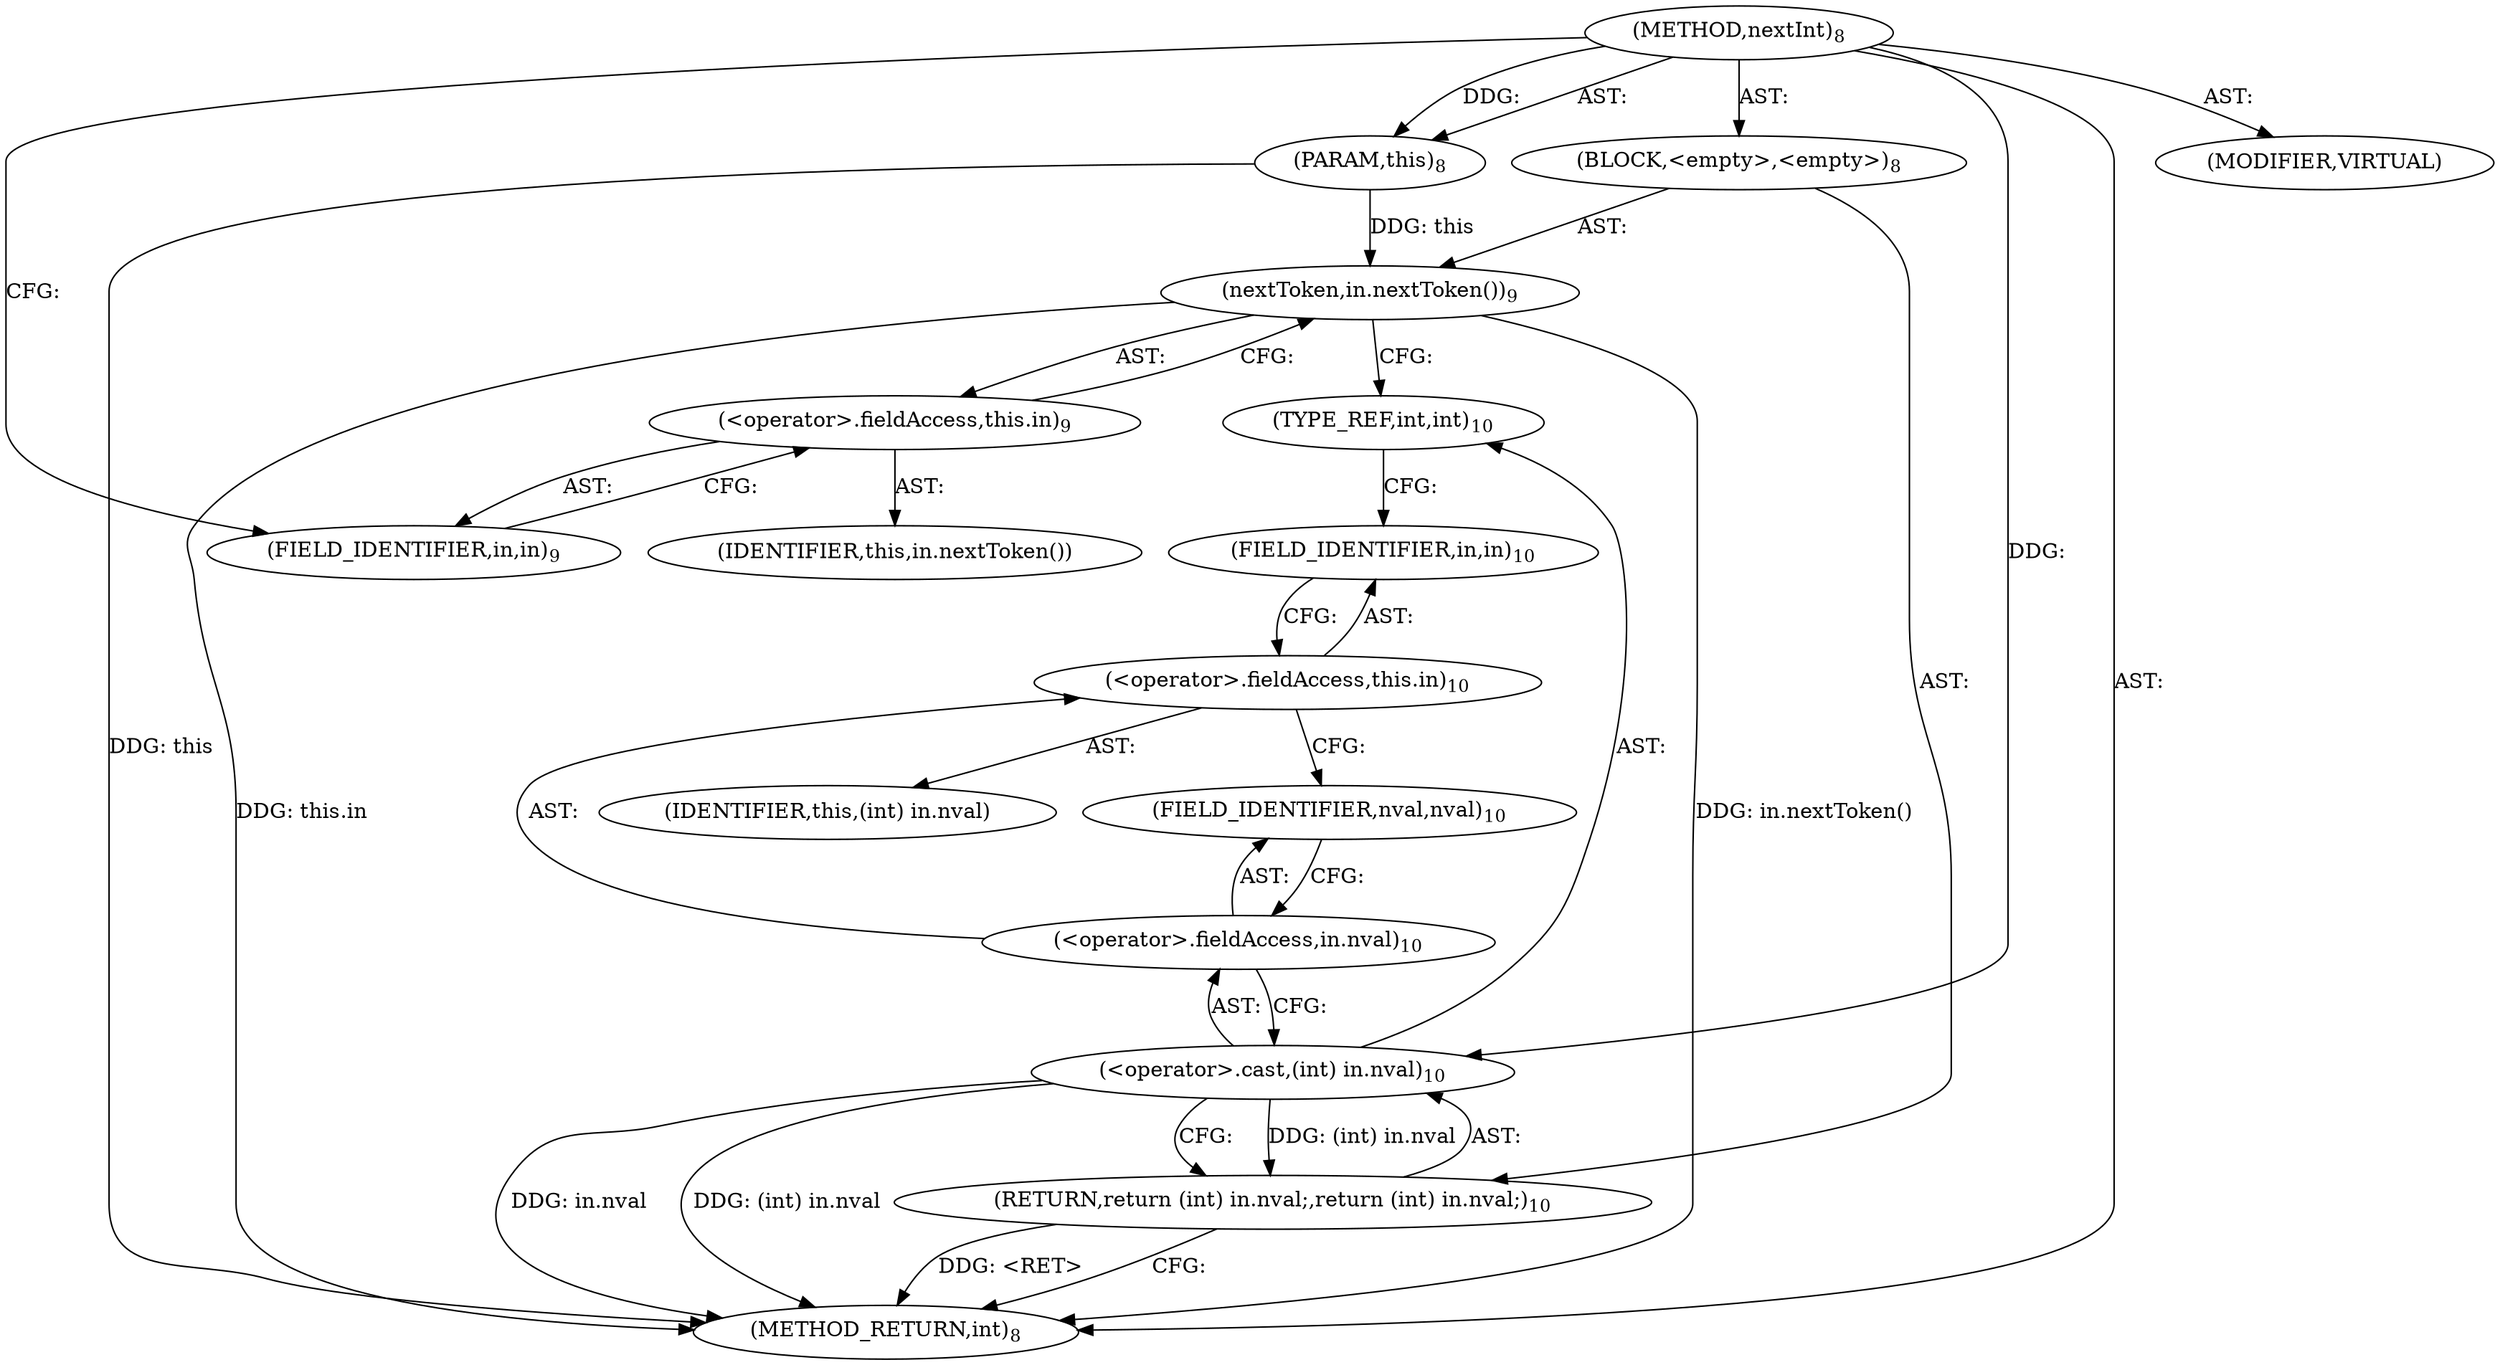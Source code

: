 digraph "nextInt" {  
"29" [label = <(METHOD,nextInt)<SUB>8</SUB>> ]
"30" [label = <(PARAM,this)<SUB>8</SUB>> ]
"31" [label = <(BLOCK,&lt;empty&gt;,&lt;empty&gt;)<SUB>8</SUB>> ]
"32" [label = <(nextToken,in.nextToken())<SUB>9</SUB>> ]
"33" [label = <(&lt;operator&gt;.fieldAccess,this.in)<SUB>9</SUB>> ]
"34" [label = <(IDENTIFIER,this,in.nextToken())> ]
"35" [label = <(FIELD_IDENTIFIER,in,in)<SUB>9</SUB>> ]
"36" [label = <(RETURN,return (int) in.nval;,return (int) in.nval;)<SUB>10</SUB>> ]
"37" [label = <(&lt;operator&gt;.cast,(int) in.nval)<SUB>10</SUB>> ]
"38" [label = <(TYPE_REF,int,int)<SUB>10</SUB>> ]
"39" [label = <(&lt;operator&gt;.fieldAccess,in.nval)<SUB>10</SUB>> ]
"40" [label = <(&lt;operator&gt;.fieldAccess,this.in)<SUB>10</SUB>> ]
"41" [label = <(IDENTIFIER,this,(int) in.nval)> ]
"42" [label = <(FIELD_IDENTIFIER,in,in)<SUB>10</SUB>> ]
"43" [label = <(FIELD_IDENTIFIER,nval,nval)<SUB>10</SUB>> ]
"44" [label = <(MODIFIER,VIRTUAL)> ]
"45" [label = <(METHOD_RETURN,int)<SUB>8</SUB>> ]
  "29" -> "30"  [ label = "AST: "] 
  "29" -> "31"  [ label = "AST: "] 
  "29" -> "44"  [ label = "AST: "] 
  "29" -> "45"  [ label = "AST: "] 
  "31" -> "32"  [ label = "AST: "] 
  "31" -> "36"  [ label = "AST: "] 
  "32" -> "33"  [ label = "AST: "] 
  "33" -> "34"  [ label = "AST: "] 
  "33" -> "35"  [ label = "AST: "] 
  "36" -> "37"  [ label = "AST: "] 
  "37" -> "38"  [ label = "AST: "] 
  "37" -> "39"  [ label = "AST: "] 
  "39" -> "40"  [ label = "AST: "] 
  "39" -> "43"  [ label = "AST: "] 
  "40" -> "41"  [ label = "AST: "] 
  "40" -> "42"  [ label = "AST: "] 
  "32" -> "38"  [ label = "CFG: "] 
  "36" -> "45"  [ label = "CFG: "] 
  "33" -> "32"  [ label = "CFG: "] 
  "37" -> "36"  [ label = "CFG: "] 
  "35" -> "33"  [ label = "CFG: "] 
  "38" -> "42"  [ label = "CFG: "] 
  "39" -> "37"  [ label = "CFG: "] 
  "40" -> "43"  [ label = "CFG: "] 
  "43" -> "39"  [ label = "CFG: "] 
  "42" -> "40"  [ label = "CFG: "] 
  "29" -> "35"  [ label = "CFG: "] 
  "36" -> "45"  [ label = "DDG: &lt;RET&gt;"] 
  "30" -> "45"  [ label = "DDG: this"] 
  "32" -> "45"  [ label = "DDG: this.in"] 
  "32" -> "45"  [ label = "DDG: in.nextToken()"] 
  "37" -> "45"  [ label = "DDG: in.nval"] 
  "37" -> "45"  [ label = "DDG: (int) in.nval"] 
  "29" -> "30"  [ label = "DDG: "] 
  "37" -> "36"  [ label = "DDG: (int) in.nval"] 
  "30" -> "32"  [ label = "DDG: this"] 
  "29" -> "37"  [ label = "DDG: "] 
}
